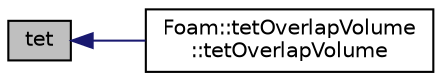 digraph "tet"
{
  bgcolor="transparent";
  edge [fontname="Helvetica",fontsize="10",labelfontname="Helvetica",labelfontsize="10"];
  node [fontname="Helvetica",fontsize="10",shape=record];
  rankdir="LR";
  Node6 [label="tet",height=0.2,width=0.4,color="black", fillcolor="grey75", style="filled", fontcolor="black"];
  Node6 -> Node7 [dir="back",color="midnightblue",fontsize="10",style="solid",fontname="Helvetica"];
  Node7 [label="Foam::tetOverlapVolume\l::tetOverlapVolume",height=0.2,width=0.4,color="black",URL="$a26617.html#ae2687708d7bad92c040a9d6dd6a61f09",tooltip="Null constructor. "];
}
